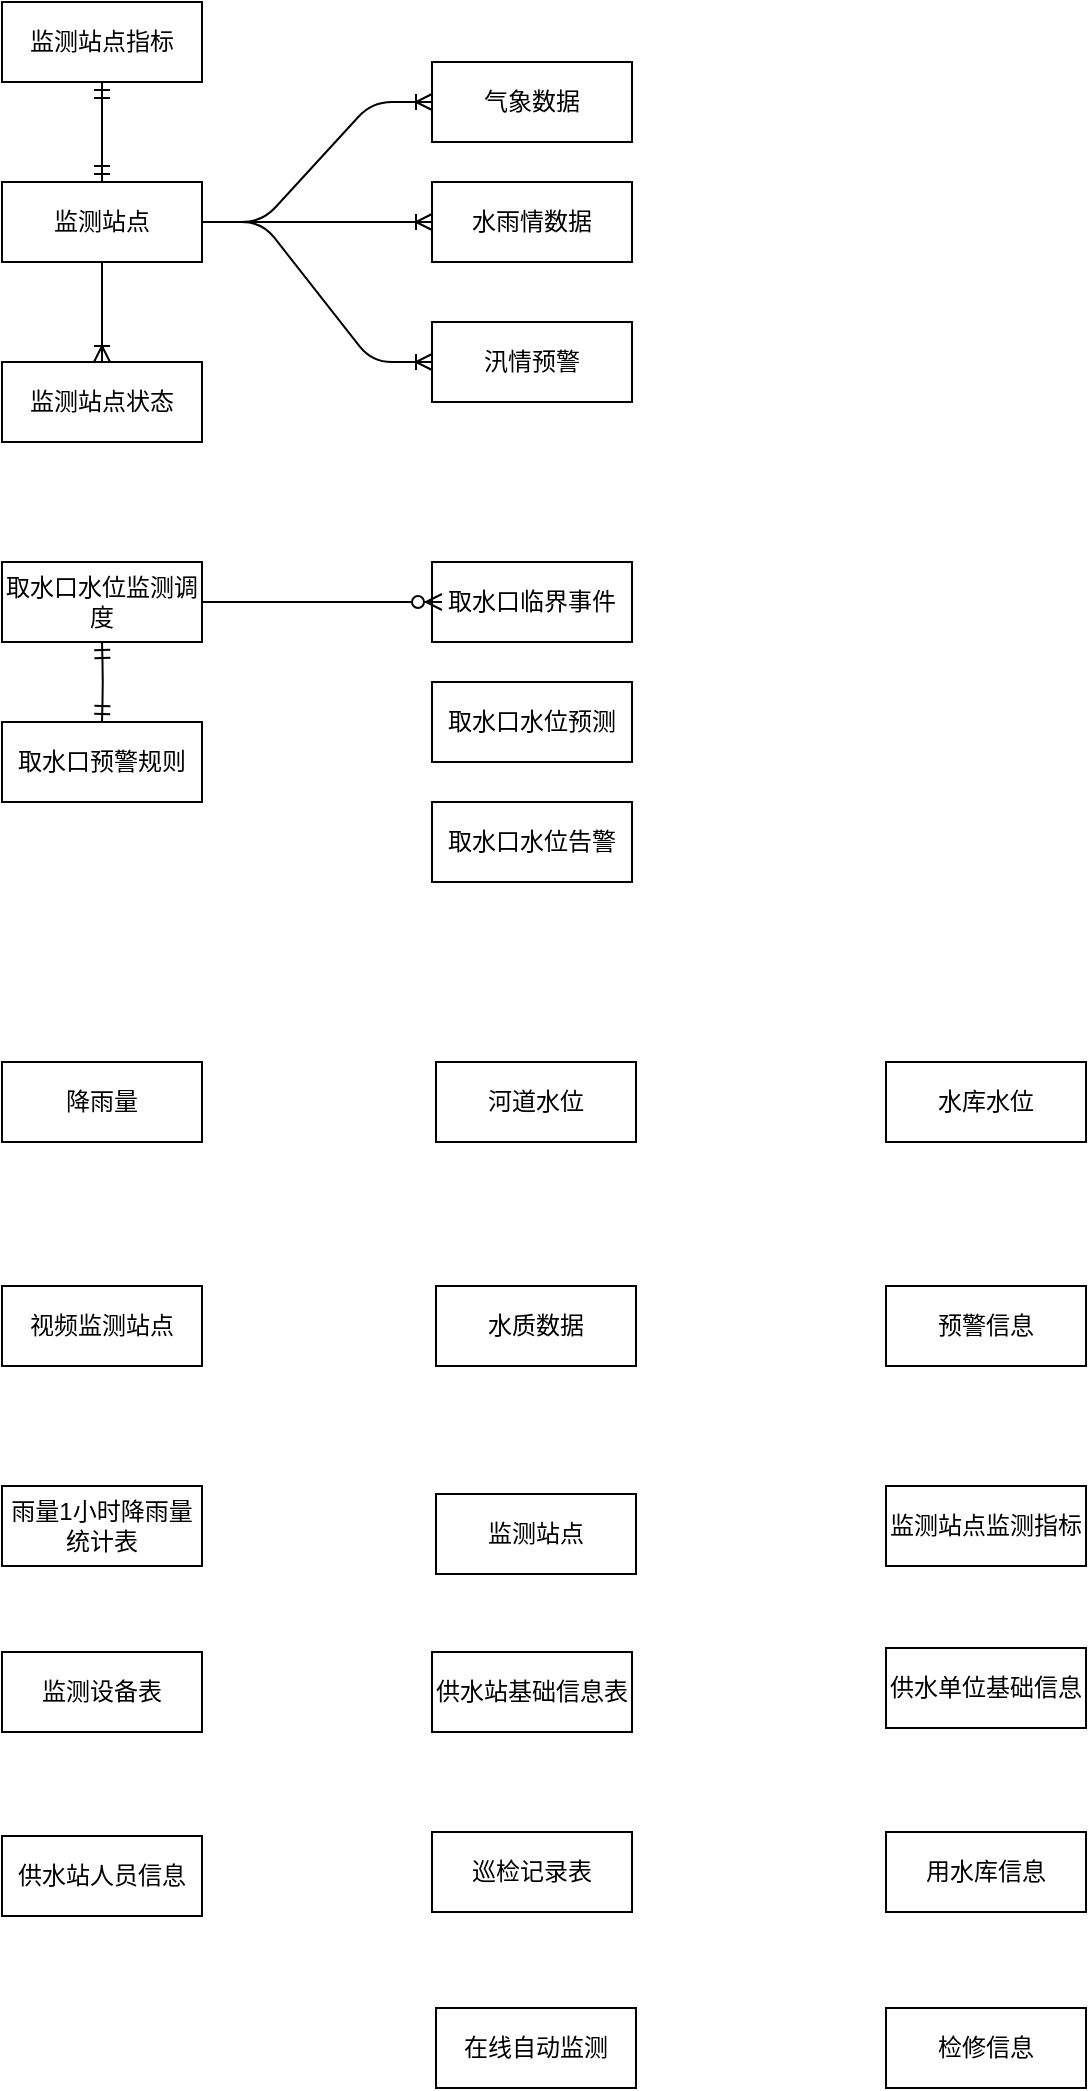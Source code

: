 <mxfile version="14.1.8" type="github">
  <diagram id="R2lEEEUBdFMjLlhIrx00" name="Page-1">
    <mxGraphModel dx="984" dy="89" grid="0" gridSize="10" guides="1" tooltips="1" connect="1" arrows="1" fold="1" page="0" pageScale="1" pageWidth="850" pageHeight="1100" math="0" shadow="0" extFonts="Permanent Marker^https://fonts.googleapis.com/css?family=Permanent+Marker">
      <root>
        <mxCell id="0" />
        <mxCell id="1" parent="0" />
        <mxCell id="tR4LGc_wkCAK7GT1lzOk-3" value="监测站点" style="whiteSpace=wrap;html=1;align=center;" parent="1" vertex="1">
          <mxGeometry x="160" y="520" width="100" height="40" as="geometry" />
        </mxCell>
        <mxCell id="tR4LGc_wkCAK7GT1lzOk-4" value="气象数据" style="whiteSpace=wrap;html=1;align=center;" parent="1" vertex="1">
          <mxGeometry x="375" y="460" width="100" height="40" as="geometry" />
        </mxCell>
        <mxCell id="tR4LGc_wkCAK7GT1lzOk-5" value="水雨情数据" style="whiteSpace=wrap;html=1;align=center;" parent="1" vertex="1">
          <mxGeometry x="375" y="520" width="100" height="40" as="geometry" />
        </mxCell>
        <mxCell id="tR4LGc_wkCAK7GT1lzOk-6" value="监测站点指标" style="whiteSpace=wrap;html=1;align=center;" parent="1" vertex="1">
          <mxGeometry x="160" y="430" width="100" height="40" as="geometry" />
        </mxCell>
        <mxCell id="tR4LGc_wkCAK7GT1lzOk-8" value="" style="fontSize=12;html=1;endArrow=ERmandOne;startArrow=ERmandOne;entryX=0.5;entryY=0;entryDx=0;entryDy=0;exitX=0.5;exitY=1;exitDx=0;exitDy=0;" parent="1" source="tR4LGc_wkCAK7GT1lzOk-6" target="tR4LGc_wkCAK7GT1lzOk-3" edge="1">
          <mxGeometry width="100" height="100" relative="1" as="geometry">
            <mxPoint x="110" y="670" as="sourcePoint" />
            <mxPoint x="140" y="630" as="targetPoint" />
          </mxGeometry>
        </mxCell>
        <mxCell id="tR4LGc_wkCAK7GT1lzOk-10" value="" style="edgeStyle=entityRelationEdgeStyle;fontSize=12;html=1;endArrow=ERoneToMany;entryX=0;entryY=0.5;entryDx=0;entryDy=0;" parent="1" source="tR4LGc_wkCAK7GT1lzOk-3" target="tR4LGc_wkCAK7GT1lzOk-4" edge="1">
          <mxGeometry width="100" height="100" relative="1" as="geometry">
            <mxPoint x="320" y="770" as="sourcePoint" />
            <mxPoint x="420" y="670" as="targetPoint" />
          </mxGeometry>
        </mxCell>
        <mxCell id="tR4LGc_wkCAK7GT1lzOk-11" value="" style="edgeStyle=entityRelationEdgeStyle;fontSize=12;html=1;endArrow=ERoneToMany;exitX=1;exitY=0.5;exitDx=0;exitDy=0;entryX=0;entryY=0.5;entryDx=0;entryDy=0;" parent="1" source="tR4LGc_wkCAK7GT1lzOk-3" target="tR4LGc_wkCAK7GT1lzOk-5" edge="1">
          <mxGeometry width="100" height="100" relative="1" as="geometry">
            <mxPoint x="350" y="770" as="sourcePoint" />
            <mxPoint x="450" y="670" as="targetPoint" />
          </mxGeometry>
        </mxCell>
        <mxCell id="tR4LGc_wkCAK7GT1lzOk-12" value="汛情预警" style="whiteSpace=wrap;html=1;align=center;" parent="1" vertex="1">
          <mxGeometry x="375" y="590" width="100" height="40" as="geometry" />
        </mxCell>
        <mxCell id="tR4LGc_wkCAK7GT1lzOk-13" value="" style="edgeStyle=entityRelationEdgeStyle;fontSize=12;html=1;endArrow=ERoneToMany;exitX=1;exitY=0.5;exitDx=0;exitDy=0;" parent="1" source="tR4LGc_wkCAK7GT1lzOk-3" target="tR4LGc_wkCAK7GT1lzOk-12" edge="1">
          <mxGeometry width="100" height="100" relative="1" as="geometry">
            <mxPoint x="380" y="790" as="sourcePoint" />
            <mxPoint x="480" y="690" as="targetPoint" />
          </mxGeometry>
        </mxCell>
        <mxCell id="tR4LGc_wkCAK7GT1lzOk-14" value="监测站点状态" style="whiteSpace=wrap;html=1;align=center;" parent="1" vertex="1">
          <mxGeometry x="160" y="610" width="100" height="40" as="geometry" />
        </mxCell>
        <mxCell id="tR4LGc_wkCAK7GT1lzOk-15" value="" style="edgeStyle=orthogonalEdgeStyle;fontSize=12;html=1;endArrow=ERoneToMany;exitX=0.5;exitY=1;exitDx=0;exitDy=0;entryX=0.5;entryY=0;entryDx=0;entryDy=0;" parent="1" source="tR4LGc_wkCAK7GT1lzOk-3" target="tR4LGc_wkCAK7GT1lzOk-14" edge="1">
          <mxGeometry width="100" height="100" relative="1" as="geometry">
            <mxPoint x="250" y="820" as="sourcePoint" />
            <mxPoint x="350" y="720" as="targetPoint" />
          </mxGeometry>
        </mxCell>
        <mxCell id="tR4LGc_wkCAK7GT1lzOk-17" value="取水口临界事件" style="whiteSpace=wrap;html=1;align=center;" parent="1" vertex="1">
          <mxGeometry x="375" y="710" width="100" height="40" as="geometry" />
        </mxCell>
        <mxCell id="tR4LGc_wkCAK7GT1lzOk-20" value="取水口水位监测调度" style="whiteSpace=wrap;html=1;align=center;" parent="1" vertex="1">
          <mxGeometry x="160" y="710" width="100" height="40" as="geometry" />
        </mxCell>
        <mxCell id="tR4LGc_wkCAK7GT1lzOk-21" value="" style="edgeStyle=entityRelationEdgeStyle;fontSize=12;html=1;endArrow=ERzeroToMany;endFill=1;" parent="1" source="tR4LGc_wkCAK7GT1lzOk-20" edge="1">
          <mxGeometry width="100" height="100" relative="1" as="geometry">
            <mxPoint x="230" y="920" as="sourcePoint" />
            <mxPoint x="380" y="730" as="targetPoint" />
          </mxGeometry>
        </mxCell>
        <mxCell id="tR4LGc_wkCAK7GT1lzOk-22" value="取水口水位预测" style="whiteSpace=wrap;html=1;align=center;" parent="1" vertex="1">
          <mxGeometry x="375" y="770" width="100" height="40" as="geometry" />
        </mxCell>
        <mxCell id="tR4LGc_wkCAK7GT1lzOk-23" value="取水口水位告警" style="whiteSpace=wrap;html=1;align=center;" parent="1" vertex="1">
          <mxGeometry x="375" y="830" width="100" height="40" as="geometry" />
        </mxCell>
        <mxCell id="tR4LGc_wkCAK7GT1lzOk-24" value="取水口预警规则" style="whiteSpace=wrap;html=1;align=center;" parent="1" vertex="1">
          <mxGeometry x="160" y="790" width="100" height="40" as="geometry" />
        </mxCell>
        <mxCell id="nlmW128QRvMNPVGI3ugg-1" value="" style="edgeStyle=orthogonalEdgeStyle;fontSize=12;html=1;endArrow=ERmandOne;startArrow=ERmandOne;entryX=0.5;entryY=1;entryDx=0;entryDy=0;" edge="1" parent="1" target="tR4LGc_wkCAK7GT1lzOk-20">
          <mxGeometry width="100" height="100" relative="1" as="geometry">
            <mxPoint x="210" y="790" as="sourcePoint" />
            <mxPoint x="360" y="860" as="targetPoint" />
          </mxGeometry>
        </mxCell>
        <mxCell id="nlmW128QRvMNPVGI3ugg-2" value="降雨量" style="whiteSpace=wrap;html=1;align=center;" vertex="1" parent="1">
          <mxGeometry x="160" y="960" width="100" height="40" as="geometry" />
        </mxCell>
        <mxCell id="nlmW128QRvMNPVGI3ugg-3" value="河道水位" style="whiteSpace=wrap;html=1;align=center;" vertex="1" parent="1">
          <mxGeometry x="377" y="960" width="100" height="40" as="geometry" />
        </mxCell>
        <mxCell id="nlmW128QRvMNPVGI3ugg-4" value="水库水位" style="whiteSpace=wrap;html=1;align=center;" vertex="1" parent="1">
          <mxGeometry x="602" y="960" width="100" height="40" as="geometry" />
        </mxCell>
        <mxCell id="nlmW128QRvMNPVGI3ugg-5" value="视频监测站点" style="whiteSpace=wrap;html=1;align=center;" vertex="1" parent="1">
          <mxGeometry x="160" y="1072" width="100" height="40" as="geometry" />
        </mxCell>
        <mxCell id="nlmW128QRvMNPVGI3ugg-6" value="水质数据" style="whiteSpace=wrap;html=1;align=center;" vertex="1" parent="1">
          <mxGeometry x="377" y="1072" width="100" height="40" as="geometry" />
        </mxCell>
        <mxCell id="nlmW128QRvMNPVGI3ugg-7" value="预警信息" style="whiteSpace=wrap;html=1;align=center;" vertex="1" parent="1">
          <mxGeometry x="602" y="1072" width="100" height="40" as="geometry" />
        </mxCell>
        <mxCell id="nlmW128QRvMNPVGI3ugg-8" value="雨量1小时降雨量统计表" style="whiteSpace=wrap;html=1;align=center;" vertex="1" parent="1">
          <mxGeometry x="160" y="1172" width="100" height="40" as="geometry" />
        </mxCell>
        <mxCell id="nlmW128QRvMNPVGI3ugg-9" value="监测站点" style="whiteSpace=wrap;html=1;align=center;" vertex="1" parent="1">
          <mxGeometry x="377" y="1176" width="100" height="40" as="geometry" />
        </mxCell>
        <mxCell id="nlmW128QRvMNPVGI3ugg-10" value="监测站点监测指标" style="whiteSpace=wrap;html=1;align=center;" vertex="1" parent="1">
          <mxGeometry x="602" y="1172" width="100" height="40" as="geometry" />
        </mxCell>
        <mxCell id="nlmW128QRvMNPVGI3ugg-11" value="监测设备表" style="whiteSpace=wrap;html=1;align=center;" vertex="1" parent="1">
          <mxGeometry x="160" y="1255" width="100" height="40" as="geometry" />
        </mxCell>
        <mxCell id="nlmW128QRvMNPVGI3ugg-12" value="供水站基础信息表" style="whiteSpace=wrap;html=1;align=center;" vertex="1" parent="1">
          <mxGeometry x="375" y="1255" width="100" height="40" as="geometry" />
        </mxCell>
        <mxCell id="nlmW128QRvMNPVGI3ugg-13" value="供水单位基础信息" style="whiteSpace=wrap;html=1;align=center;" vertex="1" parent="1">
          <mxGeometry x="602" y="1253" width="100" height="40" as="geometry" />
        </mxCell>
        <mxCell id="nlmW128QRvMNPVGI3ugg-14" value="供水站人员信息" style="whiteSpace=wrap;html=1;align=center;" vertex="1" parent="1">
          <mxGeometry x="160" y="1347" width="100" height="40" as="geometry" />
        </mxCell>
        <mxCell id="nlmW128QRvMNPVGI3ugg-16" value="巡检记录表" style="whiteSpace=wrap;html=1;align=center;" vertex="1" parent="1">
          <mxGeometry x="375" y="1345" width="100" height="40" as="geometry" />
        </mxCell>
        <mxCell id="nlmW128QRvMNPVGI3ugg-17" value="用水库信息" style="whiteSpace=wrap;html=1;align=center;" vertex="1" parent="1">
          <mxGeometry x="602" y="1345" width="100" height="40" as="geometry" />
        </mxCell>
        <mxCell id="nlmW128QRvMNPVGI3ugg-18" value="检修信息" style="whiteSpace=wrap;html=1;align=center;" vertex="1" parent="1">
          <mxGeometry x="602" y="1433" width="100" height="40" as="geometry" />
        </mxCell>
        <mxCell id="nlmW128QRvMNPVGI3ugg-19" value="在线自动监测" style="whiteSpace=wrap;html=1;align=center;" vertex="1" parent="1">
          <mxGeometry x="377" y="1433" width="100" height="40" as="geometry" />
        </mxCell>
      </root>
    </mxGraphModel>
  </diagram>
</mxfile>
